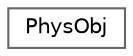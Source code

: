 digraph "Graphical Class Hierarchy"
{
 // LATEX_PDF_SIZE
  bgcolor="transparent";
  edge [fontname=Helvetica,fontsize=10,labelfontname=Helvetica,labelfontsize=10];
  node [fontname=Helvetica,fontsize=10,shape=box,height=0.2,width=0.4];
  rankdir="LR";
  Node0 [id="Node000000",label="PhysObj",height=0.2,width=0.4,color="grey40", fillcolor="white", style="filled",URL="$class_phys_obj.html",tooltip=" "];
}
